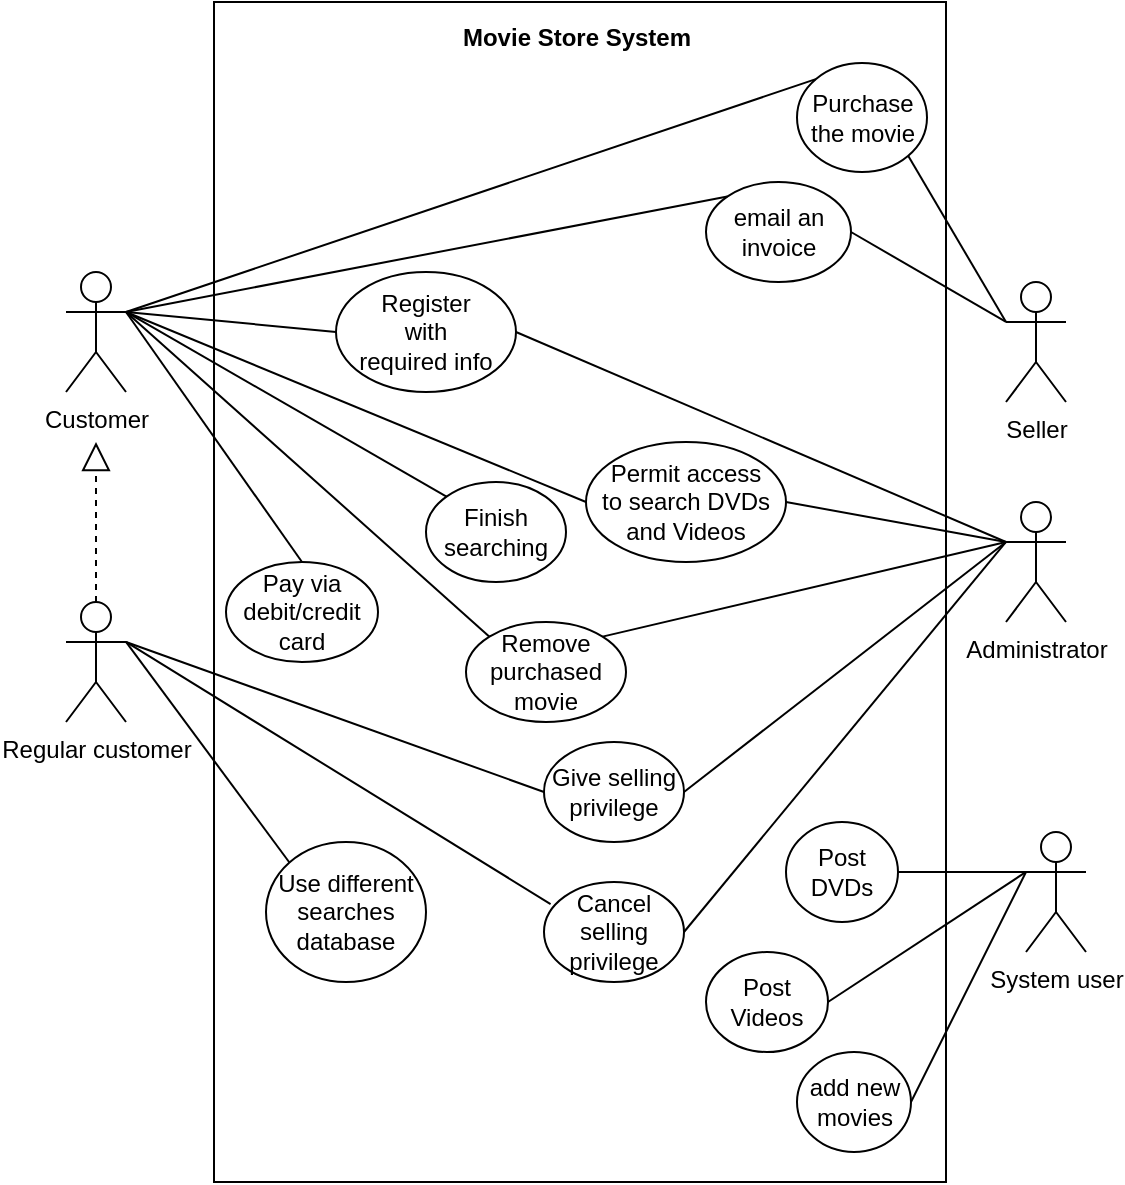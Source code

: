 <mxfile version="21.7.5" type="onedrive">
  <diagram name="Page-1" id="Iwi0l11Od3pBw5j15NGo">
    <mxGraphModel grid="1" page="1" gridSize="10" guides="1" tooltips="1" connect="1" arrows="1" fold="1" pageScale="1" pageWidth="827" pageHeight="1169" math="0" shadow="0">
      <root>
        <mxCell id="0" />
        <mxCell id="1" parent="0" />
        <mxCell id="pckFmJeNIJPQSOvkH00L-1" value="" style="html=1;whiteSpace=wrap;" vertex="1" parent="1">
          <mxGeometry x="234" y="110" width="366" height="590" as="geometry" />
        </mxCell>
        <mxCell id="pckFmJeNIJPQSOvkH00L-2" value="&lt;blockquote style=&quot;margin: 0 0 0 40px; border: none; padding: 0px;&quot;&gt;Movie Store System&lt;/blockquote&gt;" style="text;align=center;fontStyle=1;verticalAlign=middle;spacingLeft=3;spacingRight=3;strokeColor=none;rotatable=0;points=[[0,0.5],[1,0.5]];portConstraint=eastwest;html=1;" vertex="1" parent="1">
          <mxGeometry x="350" y="114.5" width="90" height="26" as="geometry" />
        </mxCell>
        <mxCell id="pckFmJeNIJPQSOvkH00L-3" value="Customer" style="shape=umlActor;verticalLabelPosition=bottom;verticalAlign=top;html=1;" vertex="1" parent="1">
          <mxGeometry x="160" y="245" width="30" height="60" as="geometry" />
        </mxCell>
        <mxCell id="pckFmJeNIJPQSOvkH00L-4" value="System user" style="shape=umlActor;verticalLabelPosition=bottom;verticalAlign=top;html=1;" vertex="1" parent="1">
          <mxGeometry x="640" y="525" width="30" height="60" as="geometry" />
        </mxCell>
        <mxCell id="pckFmJeNIJPQSOvkH00L-5" value="Administrator" style="shape=umlActor;verticalLabelPosition=bottom;verticalAlign=top;html=1;" vertex="1" parent="1">
          <mxGeometry x="630" y="360" width="30" height="60" as="geometry" />
        </mxCell>
        <mxCell id="pckFmJeNIJPQSOvkH00L-6" value="Seller" style="shape=umlActor;verticalLabelPosition=bottom;verticalAlign=top;html=1;" vertex="1" parent="1">
          <mxGeometry x="630" y="250" width="30" height="60" as="geometry" />
        </mxCell>
        <mxCell id="pckFmJeNIJPQSOvkH00L-7" value="Register&lt;br&gt;with&lt;br&gt;required info" style="ellipse;whiteSpace=wrap;html=1;" vertex="1" parent="1">
          <mxGeometry x="295" y="245" width="90" height="60" as="geometry" />
        </mxCell>
        <mxCell id="pckFmJeNIJPQSOvkH00L-8" value="" style="endArrow=none;html=1;rounded=0;entryX=0;entryY=0.5;entryDx=0;entryDy=0;exitX=1;exitY=0.333;exitDx=0;exitDy=0;exitPerimeter=0;" edge="1" parent="1" source="pckFmJeNIJPQSOvkH00L-3" target="pckFmJeNIJPQSOvkH00L-7">
          <mxGeometry width="50" height="50" relative="1" as="geometry">
            <mxPoint x="400" y="490" as="sourcePoint" />
            <mxPoint x="450" y="440" as="targetPoint" />
          </mxGeometry>
        </mxCell>
        <mxCell id="pckFmJeNIJPQSOvkH00L-9" value="Permit access&lt;br&gt;to search DVDs and Videos" style="ellipse;whiteSpace=wrap;html=1;" vertex="1" parent="1">
          <mxGeometry x="420" y="330" width="100" height="60" as="geometry" />
        </mxCell>
        <mxCell id="pckFmJeNIJPQSOvkH00L-10" value="" style="endArrow=none;html=1;rounded=0;entryX=0;entryY=0.333;entryDx=0;entryDy=0;entryPerimeter=0;exitX=1;exitY=0.5;exitDx=0;exitDy=0;" edge="1" parent="1" source="pckFmJeNIJPQSOvkH00L-9" target="pckFmJeNIJPQSOvkH00L-5">
          <mxGeometry width="50" height="50" relative="1" as="geometry">
            <mxPoint x="390" y="480" as="sourcePoint" />
            <mxPoint x="440" y="430" as="targetPoint" />
          </mxGeometry>
        </mxCell>
        <mxCell id="pckFmJeNIJPQSOvkH00L-11" value="" style="endArrow=none;html=1;rounded=0;exitX=1;exitY=0.333;exitDx=0;exitDy=0;exitPerimeter=0;entryX=0;entryY=0.5;entryDx=0;entryDy=0;" edge="1" parent="1" source="pckFmJeNIJPQSOvkH00L-3" target="pckFmJeNIJPQSOvkH00L-9">
          <mxGeometry width="50" height="50" relative="1" as="geometry">
            <mxPoint x="390" y="480" as="sourcePoint" />
            <mxPoint x="440" y="430" as="targetPoint" />
          </mxGeometry>
        </mxCell>
        <mxCell id="pckFmJeNIJPQSOvkH00L-12" value="Post DVDs" style="ellipse;whiteSpace=wrap;html=1;" vertex="1" parent="1">
          <mxGeometry x="520" y="520" width="56" height="50" as="geometry" />
        </mxCell>
        <mxCell id="pckFmJeNIJPQSOvkH00L-13" value="Post Videos" style="ellipse;whiteSpace=wrap;html=1;" vertex="1" parent="1">
          <mxGeometry x="480" y="585" width="61" height="50" as="geometry" />
        </mxCell>
        <mxCell id="pckFmJeNIJPQSOvkH00L-14" value="" style="endArrow=none;html=1;rounded=0;exitX=1;exitY=0.5;exitDx=0;exitDy=0;entryX=0;entryY=0.333;entryDx=0;entryDy=0;entryPerimeter=0;" edge="1" parent="1" source="pckFmJeNIJPQSOvkH00L-12" target="pckFmJeNIJPQSOvkH00L-4">
          <mxGeometry width="50" height="50" relative="1" as="geometry">
            <mxPoint x="390" y="480" as="sourcePoint" />
            <mxPoint x="440" y="430" as="targetPoint" />
          </mxGeometry>
        </mxCell>
        <mxCell id="pckFmJeNIJPQSOvkH00L-15" value="" style="endArrow=none;html=1;rounded=0;exitX=1;exitY=0.5;exitDx=0;exitDy=0;entryX=0;entryY=0.333;entryDx=0;entryDy=0;entryPerimeter=0;" edge="1" parent="1" source="pckFmJeNIJPQSOvkH00L-13" target="pckFmJeNIJPQSOvkH00L-4">
          <mxGeometry width="50" height="50" relative="1" as="geometry">
            <mxPoint x="390" y="480" as="sourcePoint" />
            <mxPoint x="440" y="430" as="targetPoint" />
          </mxGeometry>
        </mxCell>
        <mxCell id="pckFmJeNIJPQSOvkH00L-16" value="add new movies" style="ellipse;whiteSpace=wrap;html=1;" vertex="1" parent="1">
          <mxGeometry x="525.5" y="635" width="57" height="50" as="geometry" />
        </mxCell>
        <mxCell id="pckFmJeNIJPQSOvkH00L-17" value="" style="endArrow=none;html=1;rounded=0;entryX=0;entryY=0.333;entryDx=0;entryDy=0;entryPerimeter=0;exitX=1;exitY=0.5;exitDx=0;exitDy=0;" edge="1" parent="1" source="pckFmJeNIJPQSOvkH00L-16" target="pckFmJeNIJPQSOvkH00L-4">
          <mxGeometry width="50" height="50" relative="1" as="geometry">
            <mxPoint x="390" y="480" as="sourcePoint" />
            <mxPoint x="440" y="430" as="targetPoint" />
          </mxGeometry>
        </mxCell>
        <mxCell id="pckFmJeNIJPQSOvkH00L-25" value="Give selling privilege" style="ellipse;whiteSpace=wrap;html=1;" vertex="1" parent="1">
          <mxGeometry x="399" y="480" width="70" height="50" as="geometry" />
        </mxCell>
        <mxCell id="pckFmJeNIJPQSOvkH00L-26" value="Cancel selling privilege" style="ellipse;whiteSpace=wrap;html=1;" vertex="1" parent="1">
          <mxGeometry x="399" y="550" width="70" height="50" as="geometry" />
        </mxCell>
        <mxCell id="pckFmJeNIJPQSOvkH00L-27" value="" style="endArrow=none;html=1;rounded=0;entryX=1;entryY=0.5;entryDx=0;entryDy=0;exitX=0;exitY=0.333;exitDx=0;exitDy=0;exitPerimeter=0;" edge="1" parent="1" source="pckFmJeNIJPQSOvkH00L-5" target="pckFmJeNIJPQSOvkH00L-25">
          <mxGeometry width="50" height="50" relative="1" as="geometry">
            <mxPoint x="390" y="480" as="sourcePoint" />
            <mxPoint x="440" y="430" as="targetPoint" />
          </mxGeometry>
        </mxCell>
        <mxCell id="pckFmJeNIJPQSOvkH00L-28" value="" style="endArrow=none;html=1;rounded=0;entryX=1;entryY=0.5;entryDx=0;entryDy=0;exitX=0;exitY=0.333;exitDx=0;exitDy=0;exitPerimeter=0;" edge="1" parent="1" source="pckFmJeNIJPQSOvkH00L-5" target="pckFmJeNIJPQSOvkH00L-26">
          <mxGeometry width="50" height="50" relative="1" as="geometry">
            <mxPoint x="390" y="480" as="sourcePoint" />
            <mxPoint x="440" y="430" as="targetPoint" />
          </mxGeometry>
        </mxCell>
        <mxCell id="pckFmJeNIJPQSOvkH00L-29" value="" style="endArrow=none;html=1;rounded=0;entryX=0;entryY=0.5;entryDx=0;entryDy=0;exitX=1;exitY=0.333;exitDx=0;exitDy=0;exitPerimeter=0;" edge="1" parent="1" source="94VEy6siKFyO08Spkm6c-1" target="pckFmJeNIJPQSOvkH00L-25">
          <mxGeometry width="50" height="50" relative="1" as="geometry">
            <mxPoint x="210" y="260" as="sourcePoint" />
            <mxPoint x="440" y="430" as="targetPoint" />
          </mxGeometry>
        </mxCell>
        <mxCell id="pckFmJeNIJPQSOvkH00L-30" value="" style="endArrow=none;html=1;rounded=0;exitX=1;exitY=0.333;exitDx=0;exitDy=0;exitPerimeter=0;entryX=0.047;entryY=0.221;entryDx=0;entryDy=0;entryPerimeter=0;" edge="1" parent="1" source="94VEy6siKFyO08Spkm6c-1" target="pckFmJeNIJPQSOvkH00L-26">
          <mxGeometry width="50" height="50" relative="1" as="geometry">
            <mxPoint x="180.0" y="460" as="sourcePoint" />
            <mxPoint x="440" y="430" as="targetPoint" />
          </mxGeometry>
        </mxCell>
        <mxCell id="pckFmJeNIJPQSOvkH00L-36" value="" style="endArrow=none;html=1;rounded=0;entryX=0;entryY=0.333;entryDx=0;entryDy=0;entryPerimeter=0;exitX=1;exitY=0.5;exitDx=0;exitDy=0;" edge="1" parent="1" source="pckFmJeNIJPQSOvkH00L-7" target="pckFmJeNIJPQSOvkH00L-5">
          <mxGeometry width="50" height="50" relative="1" as="geometry">
            <mxPoint x="420" y="470" as="sourcePoint" />
            <mxPoint x="470" y="420" as="targetPoint" />
          </mxGeometry>
        </mxCell>
        <mxCell id="phPFN39spcZgypUHAS9m-3" value="Purchase the movie" style="ellipse;whiteSpace=wrap;html=1;" vertex="1" parent="1">
          <mxGeometry x="525.5" y="140.5" width="65" height="54.5" as="geometry" />
        </mxCell>
        <mxCell id="phPFN39spcZgypUHAS9m-4" value="" style="endArrow=none;html=1;rounded=0;exitX=1;exitY=0.333;exitDx=0;exitDy=0;exitPerimeter=0;entryX=0;entryY=0;entryDx=0;entryDy=0;" edge="1" parent="1" source="pckFmJeNIJPQSOvkH00L-3" target="phPFN39spcZgypUHAS9m-3">
          <mxGeometry width="50" height="50" relative="1" as="geometry">
            <mxPoint x="460" y="430" as="sourcePoint" />
            <mxPoint x="510" y="380" as="targetPoint" />
          </mxGeometry>
        </mxCell>
        <mxCell id="phPFN39spcZgypUHAS9m-5" value="" style="endArrow=none;html=1;rounded=0;exitX=1;exitY=1;exitDx=0;exitDy=0;entryX=0;entryY=0.333;entryDx=0;entryDy=0;entryPerimeter=0;" edge="1" parent="1" source="phPFN39spcZgypUHAS9m-3" target="pckFmJeNIJPQSOvkH00L-6">
          <mxGeometry width="50" height="50" relative="1" as="geometry">
            <mxPoint x="460" y="430" as="sourcePoint" />
            <mxPoint x="510" y="380" as="targetPoint" />
          </mxGeometry>
        </mxCell>
        <mxCell id="phPFN39spcZgypUHAS9m-6" value="Pay via debit/credit card" style="ellipse;whiteSpace=wrap;html=1;" vertex="1" parent="1">
          <mxGeometry x="240" y="390" width="76" height="50" as="geometry" />
        </mxCell>
        <mxCell id="phPFN39spcZgypUHAS9m-7" value="" style="endArrow=none;html=1;rounded=0;exitX=0.5;exitY=0;exitDx=0;exitDy=0;entryX=1;entryY=0.333;entryDx=0;entryDy=0;entryPerimeter=0;" edge="1" parent="1" source="phPFN39spcZgypUHAS9m-6" target="pckFmJeNIJPQSOvkH00L-3">
          <mxGeometry width="50" height="50" relative="1" as="geometry">
            <mxPoint x="460" y="430" as="sourcePoint" />
            <mxPoint x="510" y="380" as="targetPoint" />
          </mxGeometry>
        </mxCell>
        <mxCell id="phPFN39spcZgypUHAS9m-8" value="Remove purchased movie" style="ellipse;whiteSpace=wrap;html=1;" vertex="1" parent="1">
          <mxGeometry x="360" y="420" width="80" height="50" as="geometry" />
        </mxCell>
        <mxCell id="phPFN39spcZgypUHAS9m-9" value="" style="endArrow=none;html=1;rounded=0;entryX=1;entryY=0;entryDx=0;entryDy=0;exitX=0;exitY=0.333;exitDx=0;exitDy=0;exitPerimeter=0;" edge="1" parent="1" source="pckFmJeNIJPQSOvkH00L-5" target="phPFN39spcZgypUHAS9m-8">
          <mxGeometry width="50" height="50" relative="1" as="geometry">
            <mxPoint x="390" y="460" as="sourcePoint" />
            <mxPoint x="440" y="410" as="targetPoint" />
          </mxGeometry>
        </mxCell>
        <mxCell id="phPFN39spcZgypUHAS9m-10" value="" style="endArrow=none;html=1;rounded=0;entryX=0;entryY=0;entryDx=0;entryDy=0;exitX=1;exitY=0.333;exitDx=0;exitDy=0;exitPerimeter=0;" edge="1" parent="1" source="pckFmJeNIJPQSOvkH00L-3" target="phPFN39spcZgypUHAS9m-8">
          <mxGeometry width="50" height="50" relative="1" as="geometry">
            <mxPoint x="390" y="460" as="sourcePoint" />
            <mxPoint x="440" y="410" as="targetPoint" />
          </mxGeometry>
        </mxCell>
        <mxCell id="phPFN39spcZgypUHAS9m-12" value="email an invoice" style="ellipse;whiteSpace=wrap;html=1;" vertex="1" parent="1">
          <mxGeometry x="480" y="200" width="72.5" height="50" as="geometry" />
        </mxCell>
        <mxCell id="phPFN39spcZgypUHAS9m-14" value="" style="endArrow=none;html=1;rounded=0;entryX=0;entryY=0.333;entryDx=0;entryDy=0;entryPerimeter=0;exitX=1;exitY=0.5;exitDx=0;exitDy=0;" edge="1" parent="1" source="phPFN39spcZgypUHAS9m-12" target="pckFmJeNIJPQSOvkH00L-6">
          <mxGeometry width="50" height="50" relative="1" as="geometry">
            <mxPoint x="380" y="400" as="sourcePoint" />
            <mxPoint x="430" y="350" as="targetPoint" />
          </mxGeometry>
        </mxCell>
        <mxCell id="phPFN39spcZgypUHAS9m-15" value="" style="endArrow=none;html=1;rounded=0;exitX=0;exitY=0;exitDx=0;exitDy=0;entryX=1;entryY=0.333;entryDx=0;entryDy=0;entryPerimeter=0;" edge="1" parent="1" source="phPFN39spcZgypUHAS9m-12" target="pckFmJeNIJPQSOvkH00L-3">
          <mxGeometry width="50" height="50" relative="1" as="geometry">
            <mxPoint x="380" y="400" as="sourcePoint" />
            <mxPoint x="430" y="350" as="targetPoint" />
          </mxGeometry>
        </mxCell>
        <mxCell id="94VEy6siKFyO08Spkm6c-1" value="Regular customer" style="shape=umlActor;verticalLabelPosition=bottom;verticalAlign=top;html=1;outlineConnect=0;" vertex="1" parent="1">
          <mxGeometry x="160" y="410" width="30" height="60" as="geometry" />
        </mxCell>
        <mxCell id="94VEy6siKFyO08Spkm6c-2" value="" style="endArrow=block;dashed=1;endFill=0;endSize=12;html=1;rounded=0;exitX=0.5;exitY=0;exitDx=0;exitDy=0;exitPerimeter=0;" edge="1" parent="1" source="94VEy6siKFyO08Spkm6c-1">
          <mxGeometry width="160" relative="1" as="geometry">
            <mxPoint x="410" y="410" as="sourcePoint" />
            <mxPoint x="175" y="330" as="targetPoint" />
          </mxGeometry>
        </mxCell>
        <mxCell id="94VEy6siKFyO08Spkm6c-4" value="Use different searches database" style="ellipse;whiteSpace=wrap;html=1;" vertex="1" parent="1">
          <mxGeometry x="260" y="530" width="80" height="70" as="geometry" />
        </mxCell>
        <mxCell id="94VEy6siKFyO08Spkm6c-5" value="" style="endArrow=none;html=1;rounded=0;exitX=0;exitY=0;exitDx=0;exitDy=0;entryX=1;entryY=0.333;entryDx=0;entryDy=0;entryPerimeter=0;" edge="1" parent="1" source="94VEy6siKFyO08Spkm6c-4" target="94VEy6siKFyO08Spkm6c-1">
          <mxGeometry width="50" height="50" relative="1" as="geometry">
            <mxPoint x="470" y="430" as="sourcePoint" />
            <mxPoint x="520" y="380" as="targetPoint" />
          </mxGeometry>
        </mxCell>
        <mxCell id="3veTdVhyxFulOefgd5MP-1" value="Finish searching" style="ellipse;whiteSpace=wrap;html=1;" vertex="1" parent="1">
          <mxGeometry x="340" y="350" width="70" height="50" as="geometry" />
        </mxCell>
        <mxCell id="3veTdVhyxFulOefgd5MP-2" value="" style="endArrow=none;html=1;rounded=0;exitX=1;exitY=0.333;exitDx=0;exitDy=0;exitPerimeter=0;entryX=0;entryY=0;entryDx=0;entryDy=0;" edge="1" parent="1" source="pckFmJeNIJPQSOvkH00L-3" target="3veTdVhyxFulOefgd5MP-1">
          <mxGeometry width="50" height="50" relative="1" as="geometry">
            <mxPoint x="400" y="380" as="sourcePoint" />
            <mxPoint x="450" y="330" as="targetPoint" />
          </mxGeometry>
        </mxCell>
      </root>
    </mxGraphModel>
  </diagram>
</mxfile>
